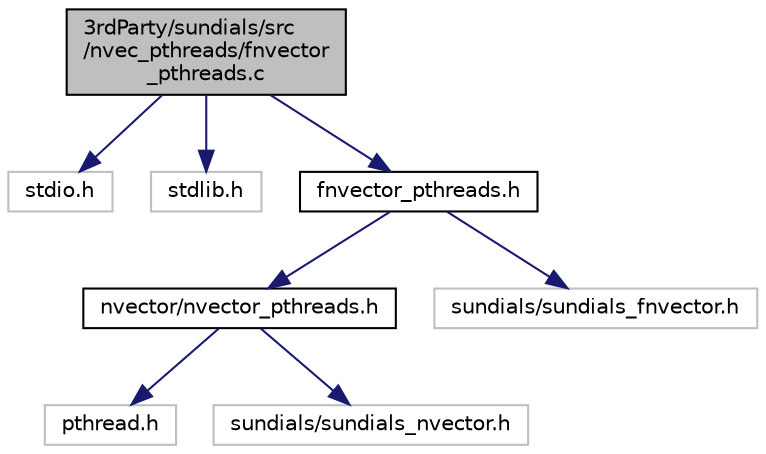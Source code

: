 digraph "3rdParty/sundials/src/nvec_pthreads/fnvector_pthreads.c"
{
  edge [fontname="Helvetica",fontsize="10",labelfontname="Helvetica",labelfontsize="10"];
  node [fontname="Helvetica",fontsize="10",shape=record];
  Node0 [label="3rdParty/sundials/src\l/nvec_pthreads/fnvector\l_pthreads.c",height=0.2,width=0.4,color="black", fillcolor="grey75", style="filled", fontcolor="black"];
  Node0 -> Node1 [color="midnightblue",fontsize="10",style="solid",fontname="Helvetica"];
  Node1 [label="stdio.h",height=0.2,width=0.4,color="grey75", fillcolor="white", style="filled"];
  Node0 -> Node2 [color="midnightblue",fontsize="10",style="solid",fontname="Helvetica"];
  Node2 [label="stdlib.h",height=0.2,width=0.4,color="grey75", fillcolor="white", style="filled"];
  Node0 -> Node3 [color="midnightblue",fontsize="10",style="solid",fontname="Helvetica"];
  Node3 [label="fnvector_pthreads.h",height=0.2,width=0.4,color="black", fillcolor="white", style="filled",URL="$d8/df3/fnvector__pthreads_8h.html"];
  Node3 -> Node4 [color="midnightblue",fontsize="10",style="solid",fontname="Helvetica"];
  Node4 [label="nvector/nvector_pthreads.h",height=0.2,width=0.4,color="black", fillcolor="white", style="filled",URL="$de/d96/nvector__pthreads_8h.html"];
  Node4 -> Node5 [color="midnightblue",fontsize="10",style="solid",fontname="Helvetica"];
  Node5 [label="pthread.h",height=0.2,width=0.4,color="grey75", fillcolor="white", style="filled"];
  Node4 -> Node6 [color="midnightblue",fontsize="10",style="solid",fontname="Helvetica"];
  Node6 [label="sundials/sundials_nvector.h",height=0.2,width=0.4,color="grey75", fillcolor="white", style="filled"];
  Node3 -> Node7 [color="midnightblue",fontsize="10",style="solid",fontname="Helvetica"];
  Node7 [label="sundials/sundials_fnvector.h",height=0.2,width=0.4,color="grey75", fillcolor="white", style="filled"];
}
